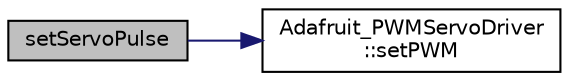 digraph "setServoPulse"
{
  edge [fontname="Helvetica",fontsize="10",labelfontname="Helvetica",labelfontsize="10"];
  node [fontname="Helvetica",fontsize="10",shape=record];
  rankdir="LR";
  Node1 [label="setServoPulse",height=0.2,width=0.4,color="black", fillcolor="grey75", style="filled", fontcolor="black"];
  Node1 -> Node2 [color="midnightblue",fontsize="10",style="solid"];
  Node2 [label="Adafruit_PWMServoDriver\l::setPWM",height=0.2,width=0.4,color="black", fillcolor="white", style="filled",URL="$classAdafruit__PWMServoDriver.html#a724a7fc39c6fba34478ecc0eea038bd3"];
}
